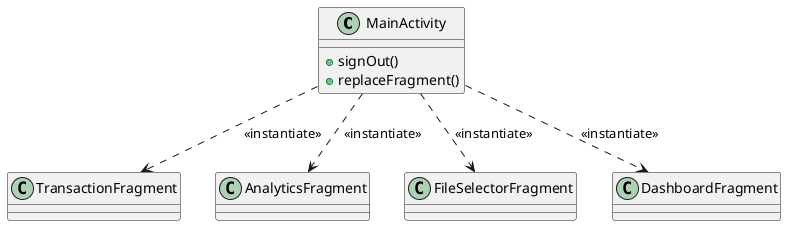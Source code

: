 @startuml

class MainActivity {
    + signOut()
    + replaceFragment()
}

MainActivity ..> TransactionFragment : <<instantiate>>
MainActivity ..> AnalyticsFragment : <<instantiate>>
MainActivity ..> FileSelectorFragment : <<instantiate>>
MainActivity ..> DashboardFragment : <<instantiate>>

@enduml